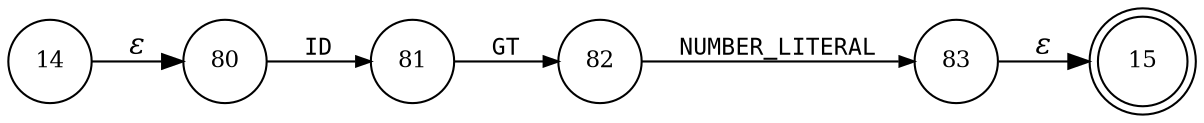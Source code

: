 digraph ATN {
rankdir=LR;
s15[fontsize=11, label="15", shape=doublecircle, fixedsize=true, width=.6];
s80[fontsize=11,label="80", shape=circle, fixedsize=true, width=.55, peripheries=1];
s81[fontsize=11,label="81", shape=circle, fixedsize=true, width=.55, peripheries=1];
s82[fontsize=11,label="82", shape=circle, fixedsize=true, width=.55, peripheries=1];
s83[fontsize=11,label="83", shape=circle, fixedsize=true, width=.55, peripheries=1];
s14[fontsize=11,label="14", shape=circle, fixedsize=true, width=.55, peripheries=1];
s14 -> s80 [fontname="Times-Italic", label="&epsilon;"];
s80 -> s81 [fontsize=11, fontname="Courier", arrowsize=.7, label = "ID", arrowhead = normal];
s81 -> s82 [fontsize=11, fontname="Courier", arrowsize=.7, label = "GT", arrowhead = normal];
s82 -> s83 [fontsize=11, fontname="Courier", arrowsize=.7, label = "NUMBER_LITERAL", arrowhead = normal];
s83 -> s15 [fontname="Times-Italic", label="&epsilon;"];
}
